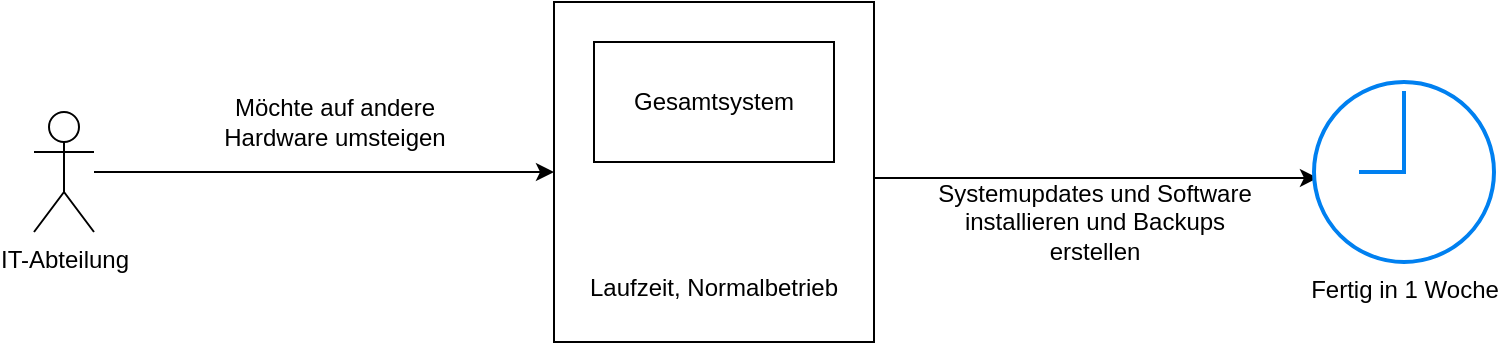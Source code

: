 <mxfile version="12.8.8" type="device"><diagram id="4825HtoTwsyWY6LcjGnN" name="Page-1"><mxGraphModel dx="1422" dy="791" grid="1" gridSize="10" guides="1" tooltips="1" connect="1" arrows="1" fold="1" page="1" pageScale="1" pageWidth="827" pageHeight="1169" math="0" shadow="0"><root><mxCell id="0"/><mxCell id="1" parent="0"/><mxCell id="yjomIk0FwZpuEXgkG4li-6" style="edgeStyle=orthogonalEdgeStyle;rounded=0;orthogonalLoop=1;jettySize=auto;html=1;entryX=0.022;entryY=0.533;entryDx=0;entryDy=0;entryPerimeter=0;" edge="1" parent="1" source="yjomIk0FwZpuEXgkG4li-1" target="yjomIk0FwZpuEXgkG4li-5"><mxGeometry relative="1" as="geometry"><Array as="points"><mxPoint x="560" y="248"/><mxPoint x="560" y="248"/></Array></mxGeometry></mxCell><mxCell id="yjomIk0FwZpuEXgkG4li-7" value="&lt;div&gt;Systemupdates und  Software&lt;/div&gt;&lt;div&gt;installieren und Backups&lt;/div&gt;&lt;div&gt;erstellen&lt;br&gt;&lt;/div&gt;" style="text;html=1;align=center;verticalAlign=middle;resizable=0;points=[];labelBackgroundColor=#ffffff;" vertex="1" connectable="0" parent="yjomIk0FwZpuEXgkG4li-6"><mxGeometry x="-0.598" y="-4" relative="1" as="geometry"><mxPoint x="65" y="18" as="offset"/></mxGeometry></mxCell><mxCell id="yjomIk0FwZpuEXgkG4li-1" value="&lt;div&gt;&lt;br&gt;&lt;/div&gt;&lt;div&gt;&lt;br&gt;&lt;/div&gt;&lt;div&gt;&lt;br&gt;&lt;/div&gt;&lt;div&gt;&lt;br&gt;&lt;/div&gt;&lt;div&gt;&lt;br&gt;&lt;/div&gt;&lt;div&gt;&lt;br&gt;&lt;/div&gt;&lt;div&gt;&lt;br&gt;&lt;/div&gt;&lt;div&gt;&lt;br&gt;&lt;/div&gt;&lt;div&gt;Laufzeit, Normalbetrieb&lt;br&gt;&lt;/div&gt;" style="rounded=0;whiteSpace=wrap;html=1;" vertex="1" parent="1"><mxGeometry x="320" y="160" width="160" height="170" as="geometry"/></mxCell><mxCell id="yjomIk0FwZpuEXgkG4li-2" value="Gesamtsystem" style="rounded=0;whiteSpace=wrap;html=1;" vertex="1" parent="1"><mxGeometry x="340" y="180" width="120" height="60" as="geometry"/></mxCell><mxCell id="yjomIk0FwZpuEXgkG4li-4" style="edgeStyle=orthogonalEdgeStyle;rounded=0;orthogonalLoop=1;jettySize=auto;html=1;entryX=0;entryY=0.5;entryDx=0;entryDy=0;" edge="1" parent="1" source="yjomIk0FwZpuEXgkG4li-3" target="yjomIk0FwZpuEXgkG4li-1"><mxGeometry relative="1" as="geometry"/></mxCell><mxCell id="yjomIk0FwZpuEXgkG4li-8" value="&lt;div&gt;Möchte auf andere &lt;br&gt;&lt;/div&gt;&lt;div&gt;Hardware umsteigen&lt;/div&gt;" style="text;html=1;align=center;verticalAlign=middle;resizable=0;points=[];labelBackgroundColor=#ffffff;" vertex="1" connectable="0" parent="yjomIk0FwZpuEXgkG4li-4"><mxGeometry x="-0.243" y="-5" relative="1" as="geometry"><mxPoint x="33" y="-30" as="offset"/></mxGeometry></mxCell><mxCell id="yjomIk0FwZpuEXgkG4li-3" value="IT-Abteilung" style="shape=umlActor;verticalLabelPosition=bottom;labelBackgroundColor=#ffffff;verticalAlign=top;html=1;outlineConnect=0;" vertex="1" parent="1"><mxGeometry x="60" y="215" width="30" height="60" as="geometry"/></mxCell><mxCell id="yjomIk0FwZpuEXgkG4li-5" value="Fertig in 1 Woche" style="html=1;verticalLabelPosition=bottom;align=center;labelBackgroundColor=#ffffff;verticalAlign=top;strokeWidth=2;strokeColor=#0080F0;shadow=0;dashed=0;shape=mxgraph.ios7.icons.clock;" vertex="1" parent="1"><mxGeometry x="700" y="200" width="90" height="90" as="geometry"/></mxCell></root></mxGraphModel></diagram></mxfile>